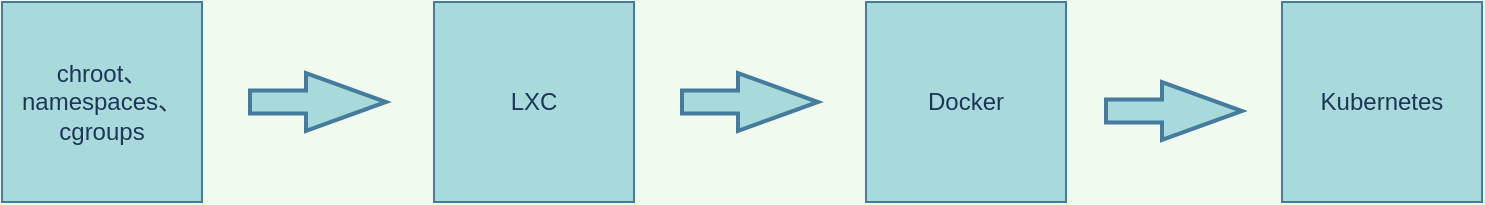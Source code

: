 <mxfile version="20.3.0" type="device"><diagram id="AgixeVwj0C8opPx3PUTv" name="第 1 页"><mxGraphModel dx="1550" dy="937" grid="0" gridSize="10" guides="1" tooltips="1" connect="1" arrows="1" fold="1" page="1" pageScale="1" pageWidth="827" pageHeight="1169" background="#F1FAEE" math="0" shadow="0"><root><mxCell id="0"/><mxCell id="1" parent="0"/><mxCell id="Das_-PvQd3z5cvlp53hb-1" value="chroot、namespaces、cgroups" style="whiteSpace=wrap;html=1;aspect=fixed;fillColor=#A8DADC;strokeColor=#457B9D;fontColor=#1D3557;" vertex="1" parent="1"><mxGeometry x="47" y="635" width="100" height="100" as="geometry"/></mxCell><mxCell id="Das_-PvQd3z5cvlp53hb-3" value="LXC" style="whiteSpace=wrap;html=1;aspect=fixed;fillColor=#A8DADC;strokeColor=#457B9D;fontColor=#1D3557;" vertex="1" parent="1"><mxGeometry x="263" y="635" width="100" height="100" as="geometry"/></mxCell><mxCell id="Das_-PvQd3z5cvlp53hb-4" value="Docker" style="whiteSpace=wrap;html=1;aspect=fixed;fillColor=#A8DADC;strokeColor=#457B9D;fontColor=#1D3557;" vertex="1" parent="1"><mxGeometry x="479" y="635" width="100" height="100" as="geometry"/></mxCell><mxCell id="Das_-PvQd3z5cvlp53hb-5" value="Kubernetes" style="whiteSpace=wrap;html=1;aspect=fixed;fillColor=#A8DADC;strokeColor=#457B9D;fontColor=#1D3557;" vertex="1" parent="1"><mxGeometry x="687" y="635" width="100" height="100" as="geometry"/></mxCell><mxCell id="Das_-PvQd3z5cvlp53hb-6" value="" style="verticalLabelPosition=bottom;verticalAlign=top;html=1;strokeWidth=2;shape=mxgraph.arrows2.arrow;dy=0.6;dx=40;notch=0;strokeColor=#457B9D;fontColor=#1D3557;fillColor=#A8DADC;" vertex="1" parent="1"><mxGeometry x="171" y="670.5" width="68" height="29" as="geometry"/></mxCell><mxCell id="Das_-PvQd3z5cvlp53hb-7" value="" style="verticalLabelPosition=bottom;verticalAlign=top;html=1;strokeWidth=2;shape=mxgraph.arrows2.arrow;dy=0.6;dx=40;notch=0;strokeColor=#457B9D;fontColor=#1D3557;fillColor=#A8DADC;" vertex="1" parent="1"><mxGeometry x="387" y="670.5" width="68" height="29" as="geometry"/></mxCell><mxCell id="Das_-PvQd3z5cvlp53hb-8" value="" style="verticalLabelPosition=bottom;verticalAlign=top;html=1;strokeWidth=2;shape=mxgraph.arrows2.arrow;dy=0.6;dx=40;notch=0;strokeColor=#457B9D;fontColor=#1D3557;fillColor=#A8DADC;" vertex="1" parent="1"><mxGeometry x="599" y="675" width="68" height="29" as="geometry"/></mxCell></root></mxGraphModel></diagram></mxfile>